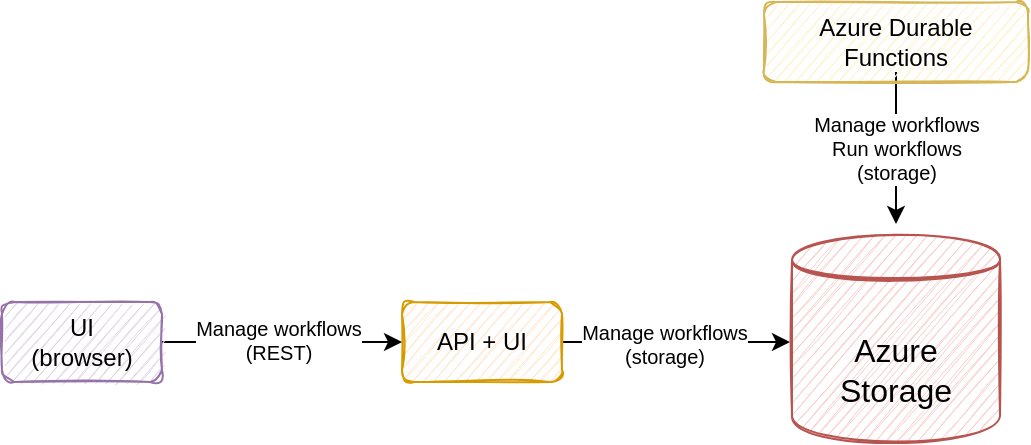 <mxfile version="13.10.0" type="embed">
    <diagram id="VXLdp9_0gb5skO2kyKBa" name="Page-1">
        <mxGraphModel dx="602" dy="403" grid="1" gridSize="10" guides="1" tooltips="1" connect="1" arrows="1" fold="1" page="1" pageScale="1" pageWidth="827" pageHeight="1169" math="0" shadow="0">
            <root>
                <mxCell id="0"/>
                <mxCell id="1" parent="0"/>
                <mxCell id="nzUQvSkKueNvl9NMvaPP-20" style="edgeStyle=orthogonalEdgeStyle;rounded=0;orthogonalLoop=1;jettySize=auto;html=1;" parent="1" source="nzUQvSkKueNvl9NMvaPP-8" edge="1">
                    <mxGeometry relative="1" as="geometry">
                        <mxPoint x="471" y="250" as="targetPoint"/>
                    </mxGeometry>
                </mxCell>
                <mxCell id="nzUQvSkKueNvl9NMvaPP-21" value="Manage workflows&lt;br style=&quot;font-size: 10px&quot;&gt;(storage)" style="edgeLabel;html=1;align=center;verticalAlign=middle;resizable=0;points=[];fontSize=10;" parent="nzUQvSkKueNvl9NMvaPP-20" vertex="1" connectable="0">
                    <mxGeometry x="0.25" y="-1" relative="1" as="geometry">
                        <mxPoint x="-20" y="-1" as="offset"/>
                    </mxGeometry>
                </mxCell>
                <mxCell id="nzUQvSkKueNvl9NMvaPP-8" value="API + UI" style="rounded=1;whiteSpace=wrap;html=1;fillColor=#ffe6cc;strokeColor=#d79b00;sketch=1;" parent="1" vertex="1">
                    <mxGeometry x="277" y="230" width="80" height="40" as="geometry"/>
                </mxCell>
                <mxCell id="nzUQvSkKueNvl9NMvaPP-23" style="edgeStyle=orthogonalEdgeStyle;rounded=0;orthogonalLoop=1;jettySize=auto;html=1;entryX=0;entryY=0.5;entryDx=0;entryDy=0;" parent="1" source="nzUQvSkKueNvl9NMvaPP-34" target="nzUQvSkKueNvl9NMvaPP-8" edge="1">
                    <mxGeometry relative="1" as="geometry">
                        <mxPoint x="192" y="250" as="sourcePoint"/>
                    </mxGeometry>
                </mxCell>
                <mxCell id="nzUQvSkKueNvl9NMvaPP-24" value="Manage workflows&lt;br style=&quot;font-size: 10px&quot;&gt;(REST)" style="edgeLabel;html=1;align=center;verticalAlign=middle;resizable=0;points=[];fontSize=10;" parent="nzUQvSkKueNvl9NMvaPP-23" vertex="1" connectable="0">
                    <mxGeometry x="-0.035" y="-3" relative="1" as="geometry">
                        <mxPoint y="-4" as="offset"/>
                    </mxGeometry>
                </mxCell>
                <mxCell id="nzUQvSkKueNvl9NMvaPP-27" value="Azure Storage" style="shape=datastore;whiteSpace=wrap;html=1;fontSize=16;sketch=1;fillColor=#f8cecc;strokeColor=#b85450;" parent="1" vertex="1">
                    <mxGeometry x="472" y="196" width="104" height="104" as="geometry"/>
                </mxCell>
                <mxCell id="nzUQvSkKueNvl9NMvaPP-34" value="UI&lt;br&gt;(browser)" style="rounded=1;whiteSpace=wrap;html=1;fillColor=#e1d5e7;strokeColor=#9673a6;sketch=1;" parent="1" vertex="1">
                    <mxGeometry x="77" y="230" width="80" height="40" as="geometry"/>
                </mxCell>
                <mxCell id="nzUQvSkKueNvl9NMvaPP-36" value="Manage workflows&lt;br&gt;Run workflows&lt;br&gt;(storage)" style="edgeStyle=orthogonalEdgeStyle;rounded=0;orthogonalLoop=1;jettySize=auto;html=1;fontSize=10;" parent="1" edge="1">
                    <mxGeometry relative="1" as="geometry">
                        <mxPoint x="524" y="191" as="targetPoint"/>
                        <mxPoint x="524" y="115" as="sourcePoint"/>
                    </mxGeometry>
                </mxCell>
                <mxCell id="nzUQvSkKueNvl9NMvaPP-35" value="Azure Durable Functions" style="rounded=1;whiteSpace=wrap;html=1;fillColor=#fff2cc;strokeColor=#d6b656;sketch=1;" parent="1" vertex="1">
                    <mxGeometry x="458" y="80" width="132" height="40" as="geometry"/>
                </mxCell>
            </root>
        </mxGraphModel>
    </diagram>
</mxfile>